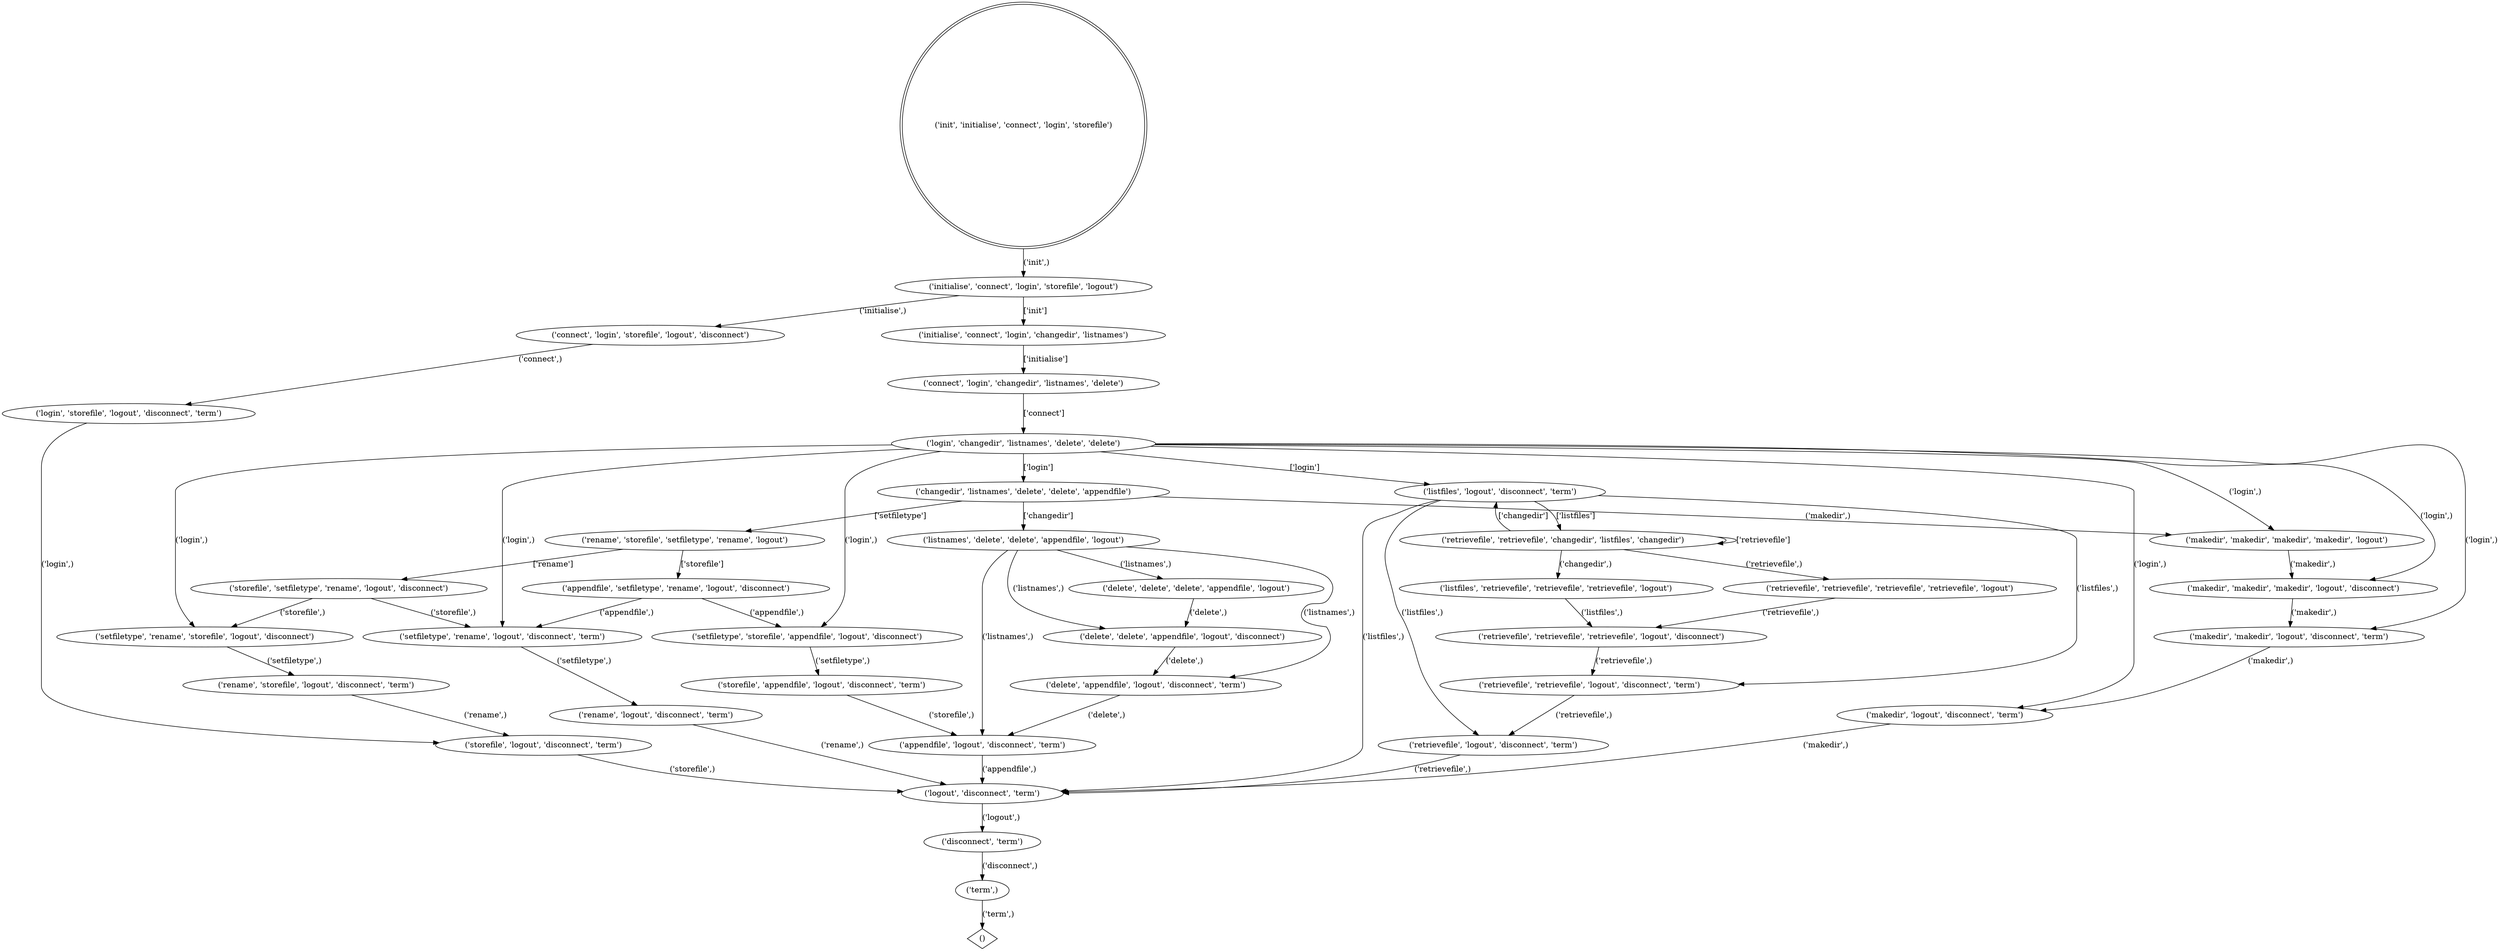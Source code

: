 digraph  {
0 [shape=doublecircle, label="('init', 'initialise', 'connect', 'login', 'storefile')"];
128 [label="('initialise', 'connect', 'login', 'storefile', 'logout')"];
2 [label="('connect', 'login', 'storefile', 'logout', 'disconnect')"];
3 [label="('login', 'storefile', 'logout', 'disconnect', 'term')"];
4 [label="('storefile', 'logout', 'disconnect', 'term')"];
5 [label="('logout', 'disconnect', 'term')"];
6 [label="('disconnect', 'term')"];
7 [label="('term',)"];
153 [label="('initialise', 'connect', 'login', 'changedir', 'listnames')"];
170 [label="('connect', 'login', 'changedir', 'listnames', 'delete')"];
180 [label="('login', 'changedir', 'listnames', 'delete', 'delete')"];
185 [label="('changedir', 'listnames', 'delete', 'delete', 'appendfile')"];
181 [label="('listnames', 'delete', 'delete', 'appendfile', 'logout')"];
14 [label="('delete', 'delete', 'appendfile', 'logout', 'disconnect')"];
15 [label="('delete', 'appendfile', 'logout', 'disconnect', 'term')"];
16 [label="('appendfile', 'logout', 'disconnect', 'term')"];
182 [label="('listfiles', 'logout', 'disconnect', 'term')"];
26 [label="('retrievefile', 'logout', 'disconnect', 'term')"];
31 [label="('makedir', 'logout', 'disconnect', 'term')"];
186 [label="('retrievefile', 'retrievefile', 'changedir', 'listfiles', 'changedir')"];
57 [label="('retrievefile', 'retrievefile', 'logout', 'disconnect', 'term')"];
72 [label="('setfiletype', 'rename', 'storefile', 'logout', 'disconnect')"];
73 [label="('rename', 'storefile', 'logout', 'disconnect', 'term')"];
79 [label="('setfiletype', 'rename', 'logout', 'disconnect', 'term')"];
80 [label="('rename', 'logout', 'disconnect', 'term')"];
85 [label="('makedir', 'makedir', 'logout', 'disconnect', 'term')"];
90 [label="('makedir', 'makedir', 'makedir', 'makedir', 'logout')"];
91 [label="('makedir', 'makedir', 'makedir', 'logout', 'disconnect')"];
98 [label="('setfiletype', 'storefile', 'appendfile', 'logout', 'disconnect')"];
99 [label="('storefile', 'appendfile', 'logout', 'disconnect', 'term')"];
187 [label="('rename', 'storefile', 'setfiletype', 'rename', 'logout')"];
168 [label="('storefile', 'setfiletype', 'rename', 'logout', 'disconnect')"];
179 [label="('appendfile', 'setfiletype', 'rename', 'logout', 'disconnect')"];
115 [label="('listfiles', 'retrievefile', 'retrievefile', 'retrievefile', 'logout')"];
116 [label="('retrievefile', 'retrievefile', 'retrievefile', 'logout', 'disconnect')"];
124 [label="('delete', 'delete', 'delete', 'appendfile', 'logout')"];
126 [label="('retrievefile', 'retrievefile', 'retrievefile', 'retrievefile', 'logout')"];
127 [shape=diamond, label="()"];
0 -> 128  [key=1, label="('init',)", weight=230];
128 -> 2  [key=2, label="('initialise',)", weight=230];
128 -> 153  [key=9, label="['init']", weight=770];
2 -> 3  [key=3, label="('connect',)", weight=230];
3 -> 4  [key=4, label="('login',)", weight=230];
4 -> 5  [key=5, label="('storefile',)", weight=305];
5 -> 6  [key=6, label="('logout',)", weight=1000];
6 -> 7  [key=7, label="('disconnect',)", weight=1000];
7 -> 127  [key=8, label="('term',)", weight=1000];
153 -> 170  [key=10, label="['initialise']", weight=770];
170 -> 180  [key=11, label="['connect']", weight=770];
180 -> 185  [key=12, label="['login']", weight=185];
180 -> 182  [key=18, label="['login']", weight=218];
180 -> 31  [key=22, label="('login',)", weight=73];
180 -> 72  [key=31, label="('login',)", weight=72];
180 -> 79  [key=34, label="('login',)", weight=165];
180 -> 85  [key=37, label="('login',)", weight=26];
180 -> 90  [key=39, label="('login',)", weight=6];
180 -> 98  [key=43, label="('login',)", weight=10];
180 -> 91  [key=46, label="('login',)", weight=15];
185 -> 181  [key=13, label="['changedir']", weight=170];
185 -> 187  [key=47, label="['setfiletype']", weight=13];
185 -> 90  [key=59, label="('makedir',)", weight=2];
181 -> 14  [key=14, label="('listnames',)", weight=11];
181 -> 16  [key=24, label="('listnames',)", weight=125];
181 -> 15  [key=50, label="('listnames',)", weight=31];
181 -> 124  [key=57, label="('listnames',)", weight=3];
14 -> 15  [key=15, label="('delete',)", weight=14];
15 -> 16  [key=16, label="('delete',)", weight=45];
16 -> 5  [key=17, label="('appendfile',)", weight=181];
182 -> 5  [key=19, label="('listfiles',)", weight=112];
182 -> 26  [key=20, label="('listfiles',)", weight=63];
182 -> 186  [key=25, label="['listfiles']", weight=808];
182 -> 57  [key=28, label="('listfiles',)", weight=31];
26 -> 5  [key=21, label="('retrievefile',)", weight=106];
31 -> 5  [key=23, label="('makedir',)", weight=122];
186 -> 186  [key=26, label="['retrievefile']", weight=722];
186 -> 182  [key=27, label="['changedir']", weight=796];
186 -> 115  [key=30, label="('changedir',)", weight=10];
186 -> 126  [key=42, label="('retrievefile',)", weight=2];
57 -> 26  [key=29, label="('retrievefile',)", weight=43];
72 -> 73  [key=32, label="('setfiletype',)", weight=75];
73 -> 4  [key=33, label="('rename',)", weight=75];
79 -> 80  [key=35, label="('setfiletype',)", weight=174];
80 -> 5  [key=36, label="('rename',)", weight=174];
85 -> 31  [key=38, label="('makedir',)", weight=49];
90 -> 91  [key=40, label="('makedir',)", weight=8];
91 -> 85  [key=41, label="('makedir',)", weight=23];
98 -> 99  [key=44, label="('setfiletype',)", weight=11];
99 -> 16  [key=45, label="('storefile',)", weight=11];
187 -> 168  [key=48, label="['rename']", weight=8];
187 -> 179  [key=51, label="['storefile']", weight=5];
168 -> 79  [key=49, label="('storefile',)", weight=5];
168 -> 72  [key=56, label="('storefile',)", weight=3];
179 -> 79  [key=52, label="('appendfile',)", weight=4];
179 -> 98  [key=55, label="('appendfile',)", weight=1];
115 -> 116  [key=53, label="('listfiles',)", weight=10];
116 -> 57  [key=54, label="('retrievefile',)", weight=12];
124 -> 14  [key=58, label="('delete',)", weight=3];
126 -> 116  [key=60, label="('retrievefile',)", weight=2];
}
